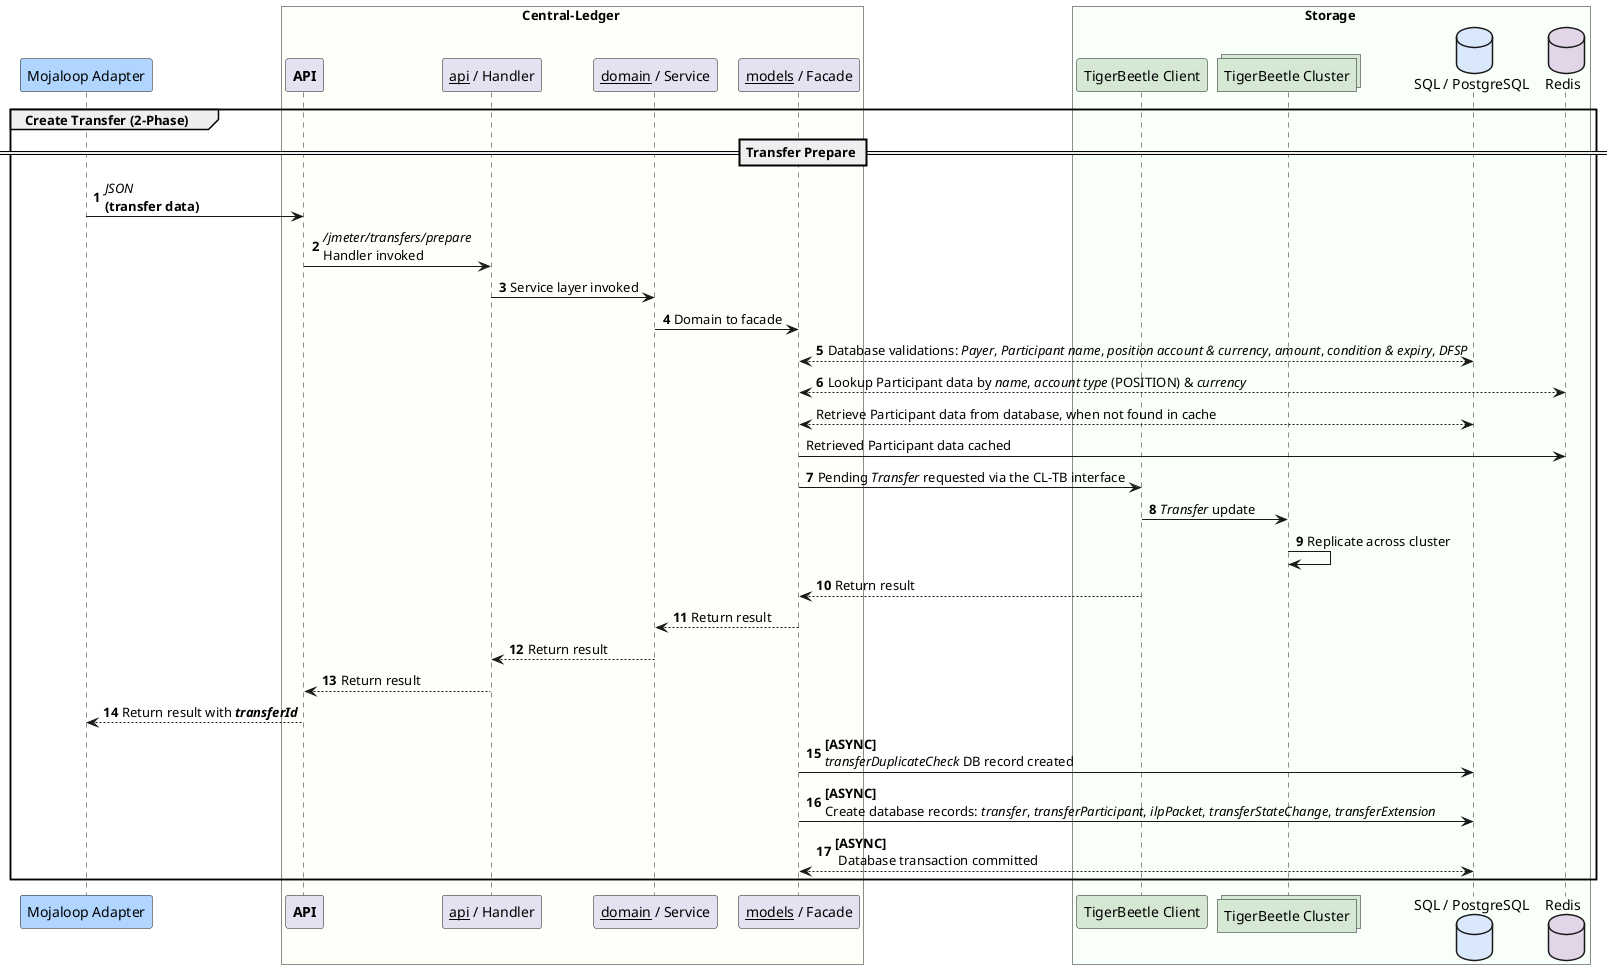 @startuml

participant "Mojaloop Adapter" as dfsp #B0D5FF

box Central-Ledger #FFFFF9
    participant "**API**" as cl_api
    participant "__api__ / Handler" as cl_handler
    participant "__domain__ / Service" as cl_domain
    participant "__models__ / Facade" as cl_facade
end box

box Storage #F9FFF9
	participant "TigerBeetle Client" as tb_client #D5E8D4
	collections "TigerBeetle Cluster" as tb_nodes #D5E8D4
	database "SQL / PostgreSQL" as cl_db #DAE8FC
	database "Redis" as redis_cache #E1D5E7
end box

autonumber
group Create Transfer (2-Phase)
== Transfer Prepare ==
    dfsp -> cl_api : //JSON// \n**(transfer data)**
    cl_api -> cl_handler : ///jmeter/transfers/prepare// \nHandler invoked
    cl_handler -> cl_domain : Service layer invoked
    cl_domain -> cl_facade : Domain to facade
    cl_facade <--> cl_db : Database validations: //Payer//, //Participant name//, //position account & currency//, //amount//, //condition & expiry//, //DFSP//
    cl_facade <--> redis_cache : Lookup Participant data by //name//, //account type// (POSITION) & //currency//
    autonumber stop
    cl_facade <--> cl_db : Retrieve Participant data from database, when not found in cache
    cl_facade -> redis_cache : Retrieved Participant data cached
    autonumber resume
    cl_facade -> tb_client : Pending //Transfer// requested via the CL-TB interface
    tb_client -> tb_nodes : //Transfer// update
    tb_nodes -> tb_nodes : Replicate across cluster
    tb_client --> cl_facade : Return result
    cl_facade --> cl_domain : Return result
    cl_domain --> cl_handler : Return result
    cl_handler --> cl_api : Return result
    cl_api --> dfsp : Return result with //**transferId**//

    cl_facade -> cl_db : **[ASYNC]**\n//transferDuplicateCheck// DB record created
    cl_facade -> cl_db : **[ASYNC]**\nCreate database records: //transfer//, //transferParticipant//, //ilpPacket//, //transferStateChange//, //transferExtension//
    cl_db <--> cl_facade : **[ASYNC]**\n Database transaction committed
end

@enduml
